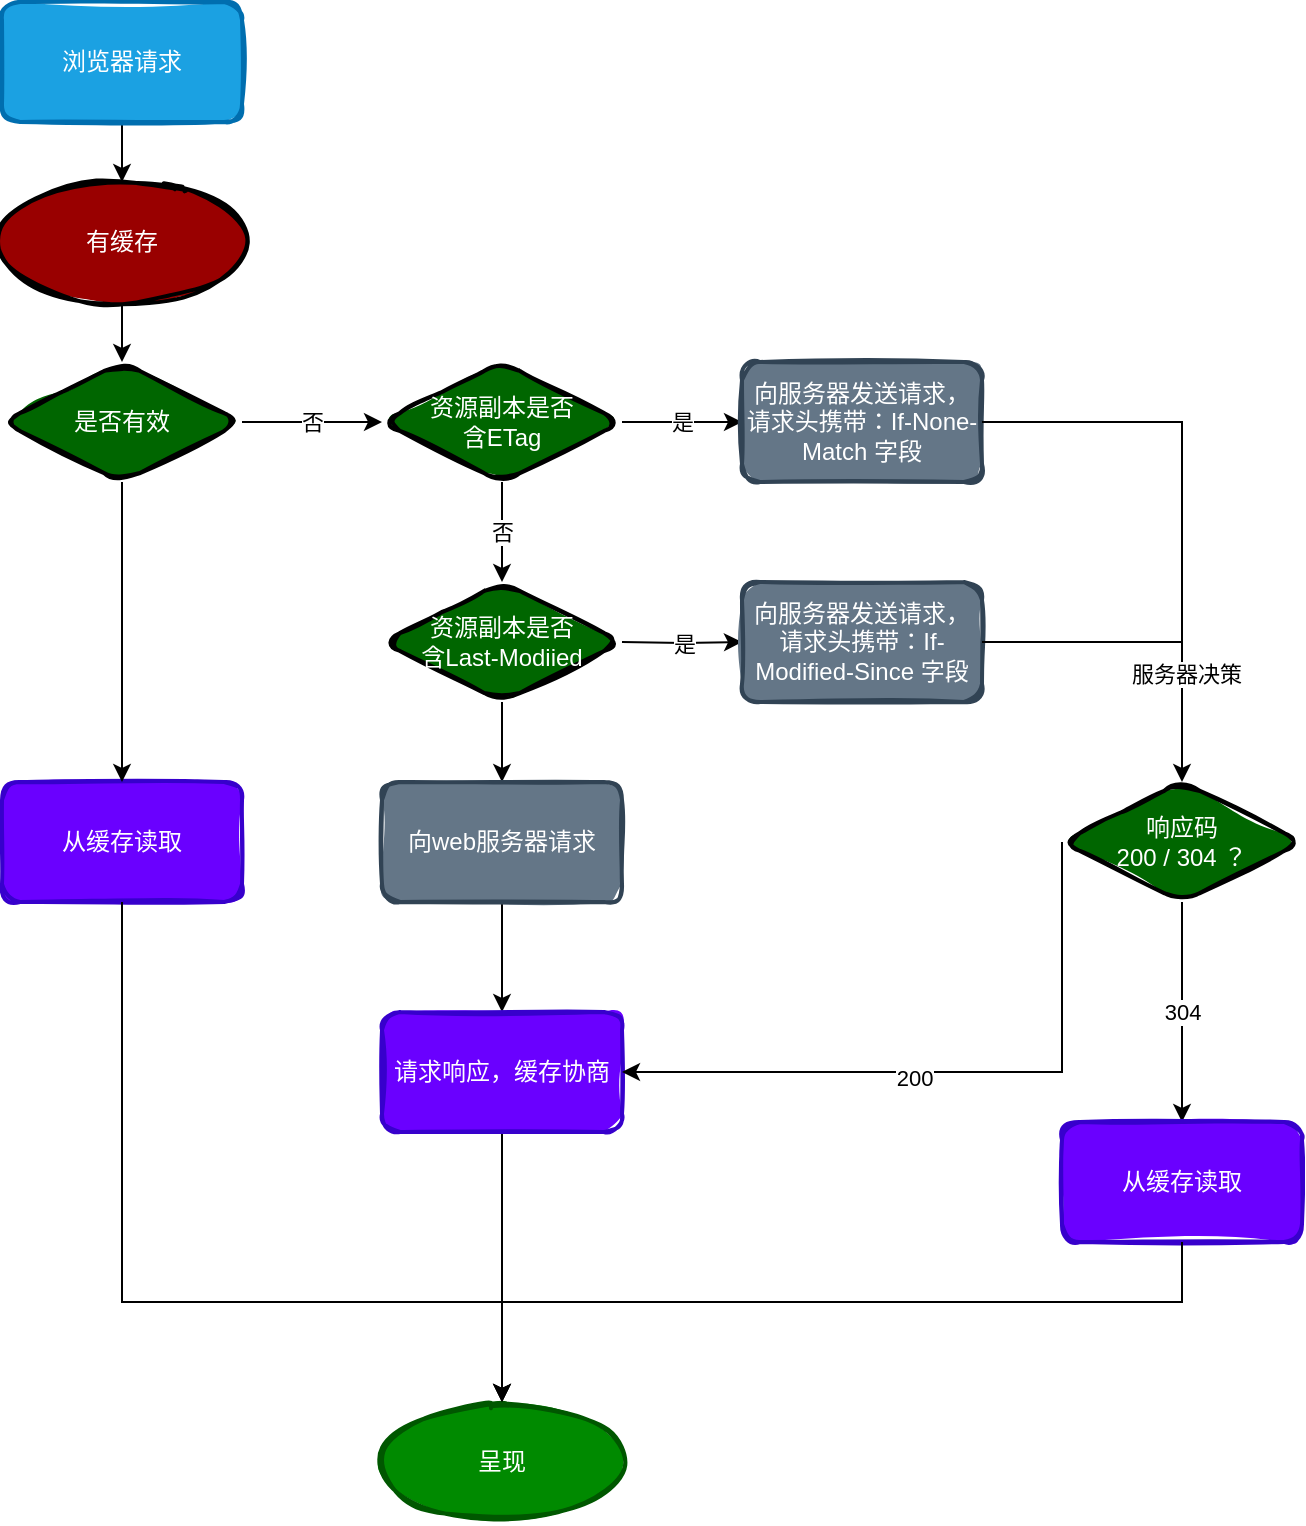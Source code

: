 <mxfile version="17.1.3" type="github">
  <diagram id="gJvbFuYeFakOASCmHuji" name="Page-1">
    <mxGraphModel dx="1422" dy="762" grid="1" gridSize="10" guides="1" tooltips="1" connect="1" arrows="1" fold="1" page="1" pageScale="1" pageWidth="827" pageHeight="1169" math="0" shadow="0">
      <root>
        <mxCell id="0" />
        <mxCell id="1" parent="0" />
        <mxCell id="KYG_DSio2Fl7bFdHAglM-5" style="edgeStyle=orthogonalEdgeStyle;rounded=0;orthogonalLoop=1;jettySize=auto;html=1;exitX=0.5;exitY=1;exitDx=0;exitDy=0;entryX=0.5;entryY=0;entryDx=0;entryDy=0;fontColor=#ffffff;" edge="1" parent="1" source="KYG_DSio2Fl7bFdHAglM-1" target="KYG_DSio2Fl7bFdHAglM-2">
          <mxGeometry relative="1" as="geometry" />
        </mxCell>
        <mxCell id="KYG_DSio2Fl7bFdHAglM-1" value="浏览器请求" style="rounded=1;whiteSpace=wrap;html=1;strokeWidth=2;fillWeight=4;hachureGap=8;hachureAngle=45;fillColor=#1ba1e2;sketch=1;fillStyle=solid;strokeColor=#006EAF;fontColor=#ffffff;glass=0;shadow=0;" vertex="1" parent="1">
          <mxGeometry x="90" y="50" width="120" height="60" as="geometry" />
        </mxCell>
        <mxCell id="KYG_DSio2Fl7bFdHAglM-6" value="" style="edgeStyle=orthogonalEdgeStyle;rounded=0;orthogonalLoop=1;jettySize=auto;html=1;fontColor=#ffffff;" edge="1" parent="1" source="KYG_DSio2Fl7bFdHAglM-2" target="KYG_DSio2Fl7bFdHAglM-3">
          <mxGeometry relative="1" as="geometry" />
        </mxCell>
        <mxCell id="KYG_DSio2Fl7bFdHAglM-2" value="&lt;font color=&quot;#ffffff&quot;&gt;有缓存&lt;/font&gt;" style="ellipse;whiteSpace=wrap;html=1;strokeWidth=2;fillWeight=2;hachureGap=8;fillColor=#990000;fillStyle=solid;sketch=1;" vertex="1" parent="1">
          <mxGeometry x="90" y="140" width="120" height="60" as="geometry" />
        </mxCell>
        <mxCell id="KYG_DSio2Fl7bFdHAglM-8" value="&lt;font color=&quot;#000000&quot;&gt;否&lt;/font&gt;" style="edgeStyle=orthogonalEdgeStyle;rounded=0;orthogonalLoop=1;jettySize=auto;html=1;fontColor=#ffffff;" edge="1" parent="1" source="KYG_DSio2Fl7bFdHAglM-3" target="KYG_DSio2Fl7bFdHAglM-7">
          <mxGeometry relative="1" as="geometry">
            <Array as="points">
              <mxPoint x="230" y="260" />
              <mxPoint x="230" y="260" />
            </Array>
          </mxGeometry>
        </mxCell>
        <mxCell id="KYG_DSio2Fl7bFdHAglM-3" value="是否有效" style="rhombus;whiteSpace=wrap;html=1;strokeWidth=2;fillWeight=-1;hachureGap=8;fillStyle=solid;fillColor=#006600;sketch=1;fontColor=#ffffff;rounded=1;shadow=0;" vertex="1" parent="1">
          <mxGeometry x="90" y="230" width="120" height="60" as="geometry" />
        </mxCell>
        <mxCell id="KYG_DSio2Fl7bFdHAglM-10" value="是" style="edgeStyle=orthogonalEdgeStyle;rounded=0;orthogonalLoop=1;jettySize=auto;html=1;fontColor=#000;" edge="1" parent="1" source="KYG_DSio2Fl7bFdHAglM-7" target="KYG_DSio2Fl7bFdHAglM-9">
          <mxGeometry relative="1" as="geometry" />
        </mxCell>
        <mxCell id="KYG_DSio2Fl7bFdHAglM-14" value="否" style="edgeStyle=orthogonalEdgeStyle;rounded=0;orthogonalLoop=1;jettySize=auto;html=1;fontColor=#000;" edge="1" parent="1" source="KYG_DSio2Fl7bFdHAglM-7" target="KYG_DSio2Fl7bFdHAglM-11">
          <mxGeometry relative="1" as="geometry" />
        </mxCell>
        <mxCell id="KYG_DSio2Fl7bFdHAglM-7" value="资源副本是否&lt;br&gt;含ETag" style="rhombus;whiteSpace=wrap;html=1;strokeWidth=2;fillWeight=-1;hachureGap=8;fillStyle=solid;fillColor=#006600;sketch=1;fontColor=#ffffff;rounded=1;shadow=0;" vertex="1" parent="1">
          <mxGeometry x="280" y="230" width="120" height="60" as="geometry" />
        </mxCell>
        <mxCell id="KYG_DSio2Fl7bFdHAglM-9" value="向服务器发送请求，请求头携带：If-None-Match 字段" style="rounded=1;whiteSpace=wrap;html=1;strokeWidth=2;fillWeight=4;hachureGap=8;hachureAngle=45;fillColor=#647687;sketch=1;shadow=0;glass=0;fillStyle=solid;fontColor=#ffffff;strokeColor=#314354;" vertex="1" parent="1">
          <mxGeometry x="460" y="230" width="120" height="60" as="geometry" />
        </mxCell>
        <mxCell id="KYG_DSio2Fl7bFdHAglM-18" value="" style="edgeStyle=orthogonalEdgeStyle;rounded=0;orthogonalLoop=1;jettySize=auto;html=1;fontColor=#000;" edge="1" parent="1" source="KYG_DSio2Fl7bFdHAglM-11" target="KYG_DSio2Fl7bFdHAglM-17">
          <mxGeometry relative="1" as="geometry" />
        </mxCell>
        <mxCell id="KYG_DSio2Fl7bFdHAglM-11" value="资源副本是否&lt;br&gt;含Last-Modiied" style="rhombus;whiteSpace=wrap;html=1;strokeWidth=2;fillWeight=-1;hachureGap=8;fillStyle=solid;fillColor=#006600;sketch=1;fontColor=#ffffff;rounded=1;shadow=0;" vertex="1" parent="1">
          <mxGeometry x="280" y="340" width="120" height="60" as="geometry" />
        </mxCell>
        <mxCell id="KYG_DSio2Fl7bFdHAglM-15" value="是" style="edgeStyle=orthogonalEdgeStyle;rounded=0;orthogonalLoop=1;jettySize=auto;html=1;fontColor=#000;" edge="1" parent="1" target="KYG_DSio2Fl7bFdHAglM-16">
          <mxGeometry relative="1" as="geometry">
            <mxPoint x="400" y="370" as="sourcePoint" />
          </mxGeometry>
        </mxCell>
        <mxCell id="KYG_DSio2Fl7bFdHAglM-16" value="向服务器发送请求，请求头携带：If-Modified-Since 字段" style="rounded=1;whiteSpace=wrap;html=1;strokeWidth=2;fillWeight=4;hachureGap=8;hachureAngle=45;fillColor=#647687;sketch=1;shadow=0;glass=0;fillStyle=solid;fontColor=#ffffff;strokeColor=#314354;" vertex="1" parent="1">
          <mxGeometry x="460" y="340" width="120" height="60" as="geometry" />
        </mxCell>
        <mxCell id="KYG_DSio2Fl7bFdHAglM-20" value="" style="edgeStyle=orthogonalEdgeStyle;rounded=0;orthogonalLoop=1;jettySize=auto;html=1;fontColor=#000;" edge="1" parent="1" source="KYG_DSio2Fl7bFdHAglM-17" target="KYG_DSio2Fl7bFdHAglM-19">
          <mxGeometry relative="1" as="geometry" />
        </mxCell>
        <mxCell id="KYG_DSio2Fl7bFdHAglM-17" value="向web服务器请求" style="rounded=1;whiteSpace=wrap;html=1;strokeWidth=2;fillWeight=4;hachureGap=8;hachureAngle=45;fillColor=#647687;sketch=1;shadow=0;glass=0;fillStyle=solid;fontColor=#ffffff;strokeColor=#314354;" vertex="1" parent="1">
          <mxGeometry x="280" y="440" width="120" height="60" as="geometry" />
        </mxCell>
        <mxCell id="KYG_DSio2Fl7bFdHAglM-34" value="" style="edgeStyle=orthogonalEdgeStyle;rounded=0;orthogonalLoop=1;jettySize=auto;html=1;fontColor=#000;" edge="1" parent="1" source="KYG_DSio2Fl7bFdHAglM-19" target="KYG_DSio2Fl7bFdHAglM-33">
          <mxGeometry relative="1" as="geometry" />
        </mxCell>
        <mxCell id="KYG_DSio2Fl7bFdHAglM-19" value="请求响应，缓存协商" style="rounded=1;whiteSpace=wrap;html=1;strokeWidth=2;fillWeight=4;hachureGap=8;hachureAngle=45;fillColor=#6a00ff;sketch=1;shadow=0;glass=0;fillStyle=solid;strokeColor=#3700CC;fontColor=#ffffff;" vertex="1" parent="1">
          <mxGeometry x="280" y="555" width="120" height="60" as="geometry" />
        </mxCell>
        <mxCell id="KYG_DSio2Fl7bFdHAglM-36" value="304" style="edgeStyle=orthogonalEdgeStyle;rounded=0;orthogonalLoop=1;jettySize=auto;html=1;fontColor=#000;" edge="1" parent="1" source="KYG_DSio2Fl7bFdHAglM-21" target="KYG_DSio2Fl7bFdHAglM-35">
          <mxGeometry relative="1" as="geometry">
            <Array as="points">
              <mxPoint x="680" y="550" />
              <mxPoint x="680" y="550" />
            </Array>
          </mxGeometry>
        </mxCell>
        <mxCell id="KYG_DSio2Fl7bFdHAglM-21" value="响应码&lt;br&gt;200 / 304 ？" style="rhombus;whiteSpace=wrap;html=1;strokeWidth=2;fillWeight=-1;hachureGap=8;fillStyle=solid;fillColor=#006600;sketch=1;fontColor=#ffffff;rounded=1;shadow=0;" vertex="1" parent="1">
          <mxGeometry x="620" y="440" width="120" height="60" as="geometry" />
        </mxCell>
        <mxCell id="KYG_DSio2Fl7bFdHAglM-26" value="" style="edgeStyle=elbowEdgeStyle;elbow=vertical;endArrow=classic;html=1;rounded=0;fontColor=#000;exitX=1;exitY=0.5;exitDx=0;exitDy=0;entryX=0.5;entryY=0;entryDx=0;entryDy=0;" edge="1" parent="1" source="KYG_DSio2Fl7bFdHAglM-9" target="KYG_DSio2Fl7bFdHAglM-21">
          <mxGeometry width="50" height="50" relative="1" as="geometry">
            <mxPoint x="600" y="280" as="sourcePoint" />
            <mxPoint x="650" y="230" as="targetPoint" />
            <Array as="points">
              <mxPoint x="730" y="260" />
            </Array>
          </mxGeometry>
        </mxCell>
        <mxCell id="KYG_DSio2Fl7bFdHAglM-30" value="服务器决策" style="edgeLabel;html=1;align=center;verticalAlign=middle;resizable=0;points=[];fontColor=#000;" vertex="1" connectable="0" parent="KYG_DSio2Fl7bFdHAglM-26">
          <mxGeometry x="0.614" y="2" relative="1" as="geometry">
            <mxPoint as="offset" />
          </mxGeometry>
        </mxCell>
        <mxCell id="KYG_DSio2Fl7bFdHAglM-29" value="" style="line;strokeWidth=1;html=1;perimeter=backbonePerimeter;points=[];outlineConnect=0;rounded=1;shadow=0;glass=0;fillStyle=solid;fontColor=#000;" vertex="1" parent="1">
          <mxGeometry x="580" y="365" width="100" height="10" as="geometry" />
        </mxCell>
        <mxCell id="KYG_DSio2Fl7bFdHAglM-31" value="" style="edgeStyle=elbowEdgeStyle;elbow=vertical;endArrow=classic;html=1;rounded=0;fontColor=#000;entryX=1;entryY=0.5;entryDx=0;entryDy=0;exitX=0;exitY=0.5;exitDx=0;exitDy=0;exitPerimeter=0;" edge="1" parent="1" source="KYG_DSio2Fl7bFdHAglM-21" target="KYG_DSio2Fl7bFdHAglM-19">
          <mxGeometry width="50" height="50" relative="1" as="geometry">
            <mxPoint x="630" y="470" as="sourcePoint" />
            <mxPoint x="560" y="510" as="targetPoint" />
            <Array as="points">
              <mxPoint x="570" y="585" />
            </Array>
          </mxGeometry>
        </mxCell>
        <mxCell id="KYG_DSio2Fl7bFdHAglM-32" value="200" style="edgeLabel;html=1;align=center;verticalAlign=middle;resizable=0;points=[];fontColor=#000;" vertex="1" connectable="0" parent="KYG_DSio2Fl7bFdHAglM-31">
          <mxGeometry x="0.128" y="3" relative="1" as="geometry">
            <mxPoint as="offset" />
          </mxGeometry>
        </mxCell>
        <mxCell id="KYG_DSio2Fl7bFdHAglM-33" value="呈现" style="ellipse;whiteSpace=wrap;html=1;strokeWidth=2;fillWeight=2;hachureGap=8;fillColor=#008a00;fillStyle=solid;sketch=1;rounded=1;shadow=0;glass=0;fontColor=#ffffff;strokeColor=#005700;" vertex="1" parent="1">
          <mxGeometry x="280" y="750" width="120" height="60" as="geometry" />
        </mxCell>
        <mxCell id="KYG_DSio2Fl7bFdHAglM-35" value="从缓存读取" style="rounded=1;whiteSpace=wrap;html=1;strokeWidth=2;fillWeight=4;hachureGap=8;hachureAngle=45;fillColor=#6a00ff;sketch=1;shadow=0;glass=0;fillStyle=solid;strokeColor=#3700CC;fontColor=#ffffff;" vertex="1" parent="1">
          <mxGeometry x="620" y="610" width="120" height="60" as="geometry" />
        </mxCell>
        <mxCell id="KYG_DSio2Fl7bFdHAglM-38" value="" style="edgeStyle=elbowEdgeStyle;elbow=vertical;endArrow=classic;html=1;rounded=0;fontColor=#000;exitX=0.5;exitY=1;exitDx=0;exitDy=0;entryX=0.5;entryY=0;entryDx=0;entryDy=0;" edge="1" parent="1" source="KYG_DSio2Fl7bFdHAglM-35" target="KYG_DSio2Fl7bFdHAglM-33">
          <mxGeometry width="50" height="50" relative="1" as="geometry">
            <mxPoint x="500" y="750" as="sourcePoint" />
            <mxPoint x="550" y="700" as="targetPoint" />
            <Array as="points">
              <mxPoint x="510" y="700" />
            </Array>
          </mxGeometry>
        </mxCell>
        <mxCell id="KYG_DSio2Fl7bFdHAglM-39" value="从缓存读取" style="rounded=1;whiteSpace=wrap;html=1;strokeWidth=2;fillWeight=4;hachureGap=8;hachureAngle=45;fillColor=#6a00ff;sketch=1;shadow=0;glass=0;fillStyle=solid;strokeColor=#3700CC;fontColor=#ffffff;" vertex="1" parent="1">
          <mxGeometry x="90" y="440" width="120" height="60" as="geometry" />
        </mxCell>
        <mxCell id="KYG_DSio2Fl7bFdHAglM-41" value="" style="edgeStyle=segmentEdgeStyle;endArrow=classic;html=1;rounded=0;fontColor=#000;exitX=0.5;exitY=1;exitDx=0;exitDy=0;" edge="1" parent="1" source="KYG_DSio2Fl7bFdHAglM-3" target="KYG_DSio2Fl7bFdHAglM-39">
          <mxGeometry width="50" height="50" relative="1" as="geometry">
            <mxPoint x="150" y="380" as="sourcePoint" />
            <mxPoint x="200" y="330" as="targetPoint" />
          </mxGeometry>
        </mxCell>
        <mxCell id="KYG_DSio2Fl7bFdHAglM-43" value="" style="edgeStyle=elbowEdgeStyle;elbow=vertical;endArrow=classic;html=1;rounded=0;fontColor=#000;exitX=0.5;exitY=1;exitDx=0;exitDy=0;entryX=0.5;entryY=0;entryDx=0;entryDy=0;" edge="1" parent="1" source="KYG_DSio2Fl7bFdHAglM-39" target="KYG_DSio2Fl7bFdHAglM-33">
          <mxGeometry width="50" height="50" relative="1" as="geometry">
            <mxPoint x="130" y="620" as="sourcePoint" />
            <mxPoint x="180" y="570" as="targetPoint" />
            <Array as="points">
              <mxPoint x="270" y="700" />
            </Array>
          </mxGeometry>
        </mxCell>
      </root>
    </mxGraphModel>
  </diagram>
</mxfile>
